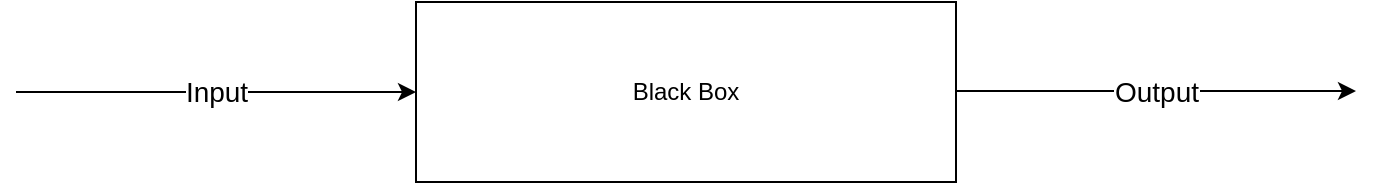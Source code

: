 <mxfile version="13.6.5">
    <diagram id="6K1LPaG7Vr4a_XS5Zh_n" name="Page-1">
        <mxGraphModel dx="965" dy="815" grid="1" gridSize="10" guides="1" tooltips="1" connect="1" arrows="1" fold="1" page="1" pageScale="1" pageWidth="827" pageHeight="1169" math="0" shadow="0">
            <root>
                <mxCell id="0"/>
                <mxCell id="1" parent="0"/>
                <mxCell id="2" value="Black Box" style="rounded=0;whiteSpace=wrap;html=1;" vertex="1" parent="1">
                    <mxGeometry x="240" y="80" width="270" height="90" as="geometry"/>
                </mxCell>
                <mxCell id="3" value="" style="endArrow=classic;html=1;entryX=0;entryY=0.5;entryDx=0;entryDy=0;" edge="1" parent="1" target="2">
                    <mxGeometry relative="1" as="geometry">
                        <mxPoint x="40" y="125" as="sourcePoint"/>
                        <mxPoint x="140" y="120" as="targetPoint"/>
                    </mxGeometry>
                </mxCell>
                <mxCell id="4" value="Input" style="edgeLabel;resizable=0;html=1;align=center;verticalAlign=middle;fontSize=14;" connectable="0" vertex="1" parent="3">
                    <mxGeometry relative="1" as="geometry"/>
                </mxCell>
                <mxCell id="5" value="" style="endArrow=classic;html=1;entryX=0;entryY=0.5;entryDx=0;entryDy=0;" edge="1" parent="1">
                    <mxGeometry relative="1" as="geometry">
                        <mxPoint x="510" y="124.5" as="sourcePoint"/>
                        <mxPoint x="710" y="124.5" as="targetPoint"/>
                    </mxGeometry>
                </mxCell>
                <mxCell id="6" value="Output" style="edgeLabel;resizable=0;html=1;align=center;verticalAlign=middle;fontSize=14;" connectable="0" vertex="1" parent="5">
                    <mxGeometry relative="1" as="geometry"/>
                </mxCell>
            </root>
        </mxGraphModel>
    </diagram>
</mxfile>